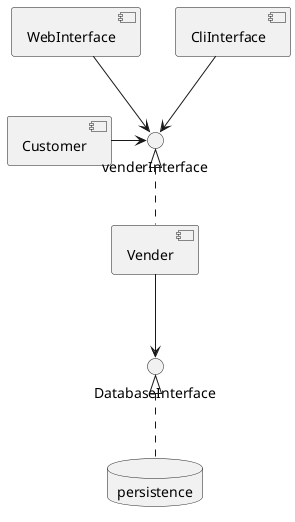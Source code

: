 @startuml
component Vender
component WebInterface
component CliInterface
component Customer
database persistence
WebInterface -down-> venderInterface
venderInterface <|.down. Vender
CliInterface -down-> venderInterface
Customer -> venderInterface
Vender -down-> DatabaseInterface
DatabaseInterface <|.down. persistence
@enduml